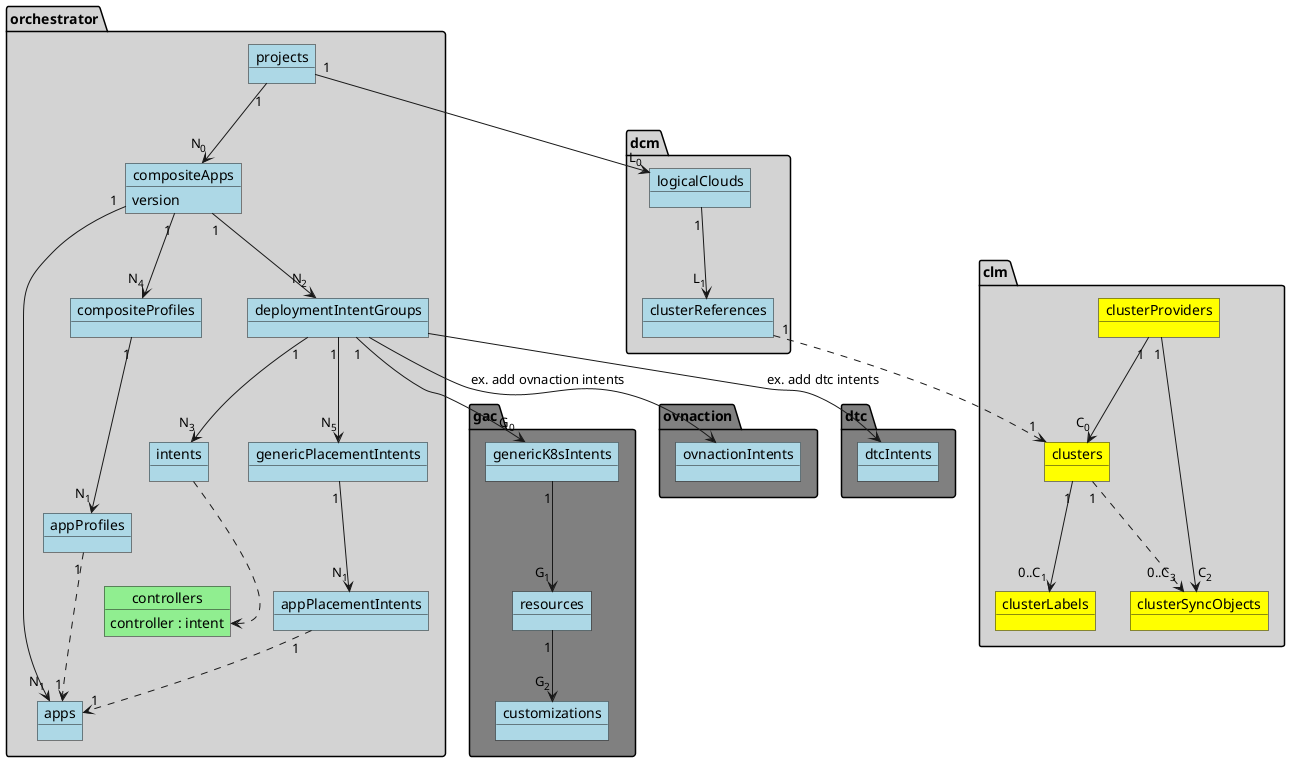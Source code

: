 # Copyright (c) 2022 Intel Corporation
@startuml
package orchestrator #lightgray {
object controllers  #lightgreen
controllers : controller : intent
object projects #lightblue
object compositeApps #lightblue
compositeApps : version
object apps #lightblue
object compositeProfiles #lightblue
object appProfiles #lightblue
object deploymentIntentGroups #lightblue
object intents #lightblue
object genericPlacementIntents #lightblue
object appPlacementIntents #lightblue

projects "1" --> "N<sub>0</sub>" compositeApps
compositeApps "1" --> "N<sub>1</sub>" apps
compositeApps "1" --> "N<sub>4</sub>" compositeProfiles
compositeProfiles "1" --> "N<sub>1</sub>" appProfiles
compositeApps "1" --> "N<sub>2</sub>" deploymentIntentGroups
deploymentIntentGroups "1" --> "N<sub>3</sub>" intents
deploymentIntentGroups "1" --> "N<sub>5</sub>" genericPlacementIntents
genericPlacementIntents "1" --> "N<sub>1</sub>" appPlacementIntents
intents ..> controllers::controller
appPlacementIntents "1" ..> "1" apps
}

package dcm #lightgray {
object logicalClouds #lightblue
object clusterReferences #lightblue

projects "1" --> "L<sub>0</sub>" logicalClouds
logicalClouds "1" --> "L<sub>1</sub>" clusterReferences
}

package clm #lightgray {
object clusterProviders #yellow
object clusters #yellow
object clusterSyncObjects #yellow
object clusterLabels #yellow

clusterProviders "1" --> "C<sub>0</sub>" clusters
clusters "1" --> "0..C<sub>1</sub>" clusterLabels
clusterProviders "1" --> "C<sub>2</sub>" clusterSyncObjects
clusters "1" ..> "0..C<sub>3</sub>" clusterSyncObjects
}

package gac #gray {
object genericK8sIntents #lightblue
object resources #lightblue
object customizations #lightblue

genericK8sIntents "1" --> "G<sub>1</sub>" resources
resources "1" --> "G<sub>2</sub>" customizations
}

package ovnaction #gray {
object ovnactionIntents #lightblue
deploymentIntentGroups --> ovnactionIntents : ex. add ovnaction intents
}

package dtc #gray {
object dtcIntents #lightblue
deploymentIntentGroups --> dtcIntents : ex. add dtc intents
}

clusterReferences "1" ..> "1" clusters
appProfiles "1" ..> "1" apps

deploymentIntentGroups "1" --> "G<sub>0</sub>" genericK8sIntents
@enduml
